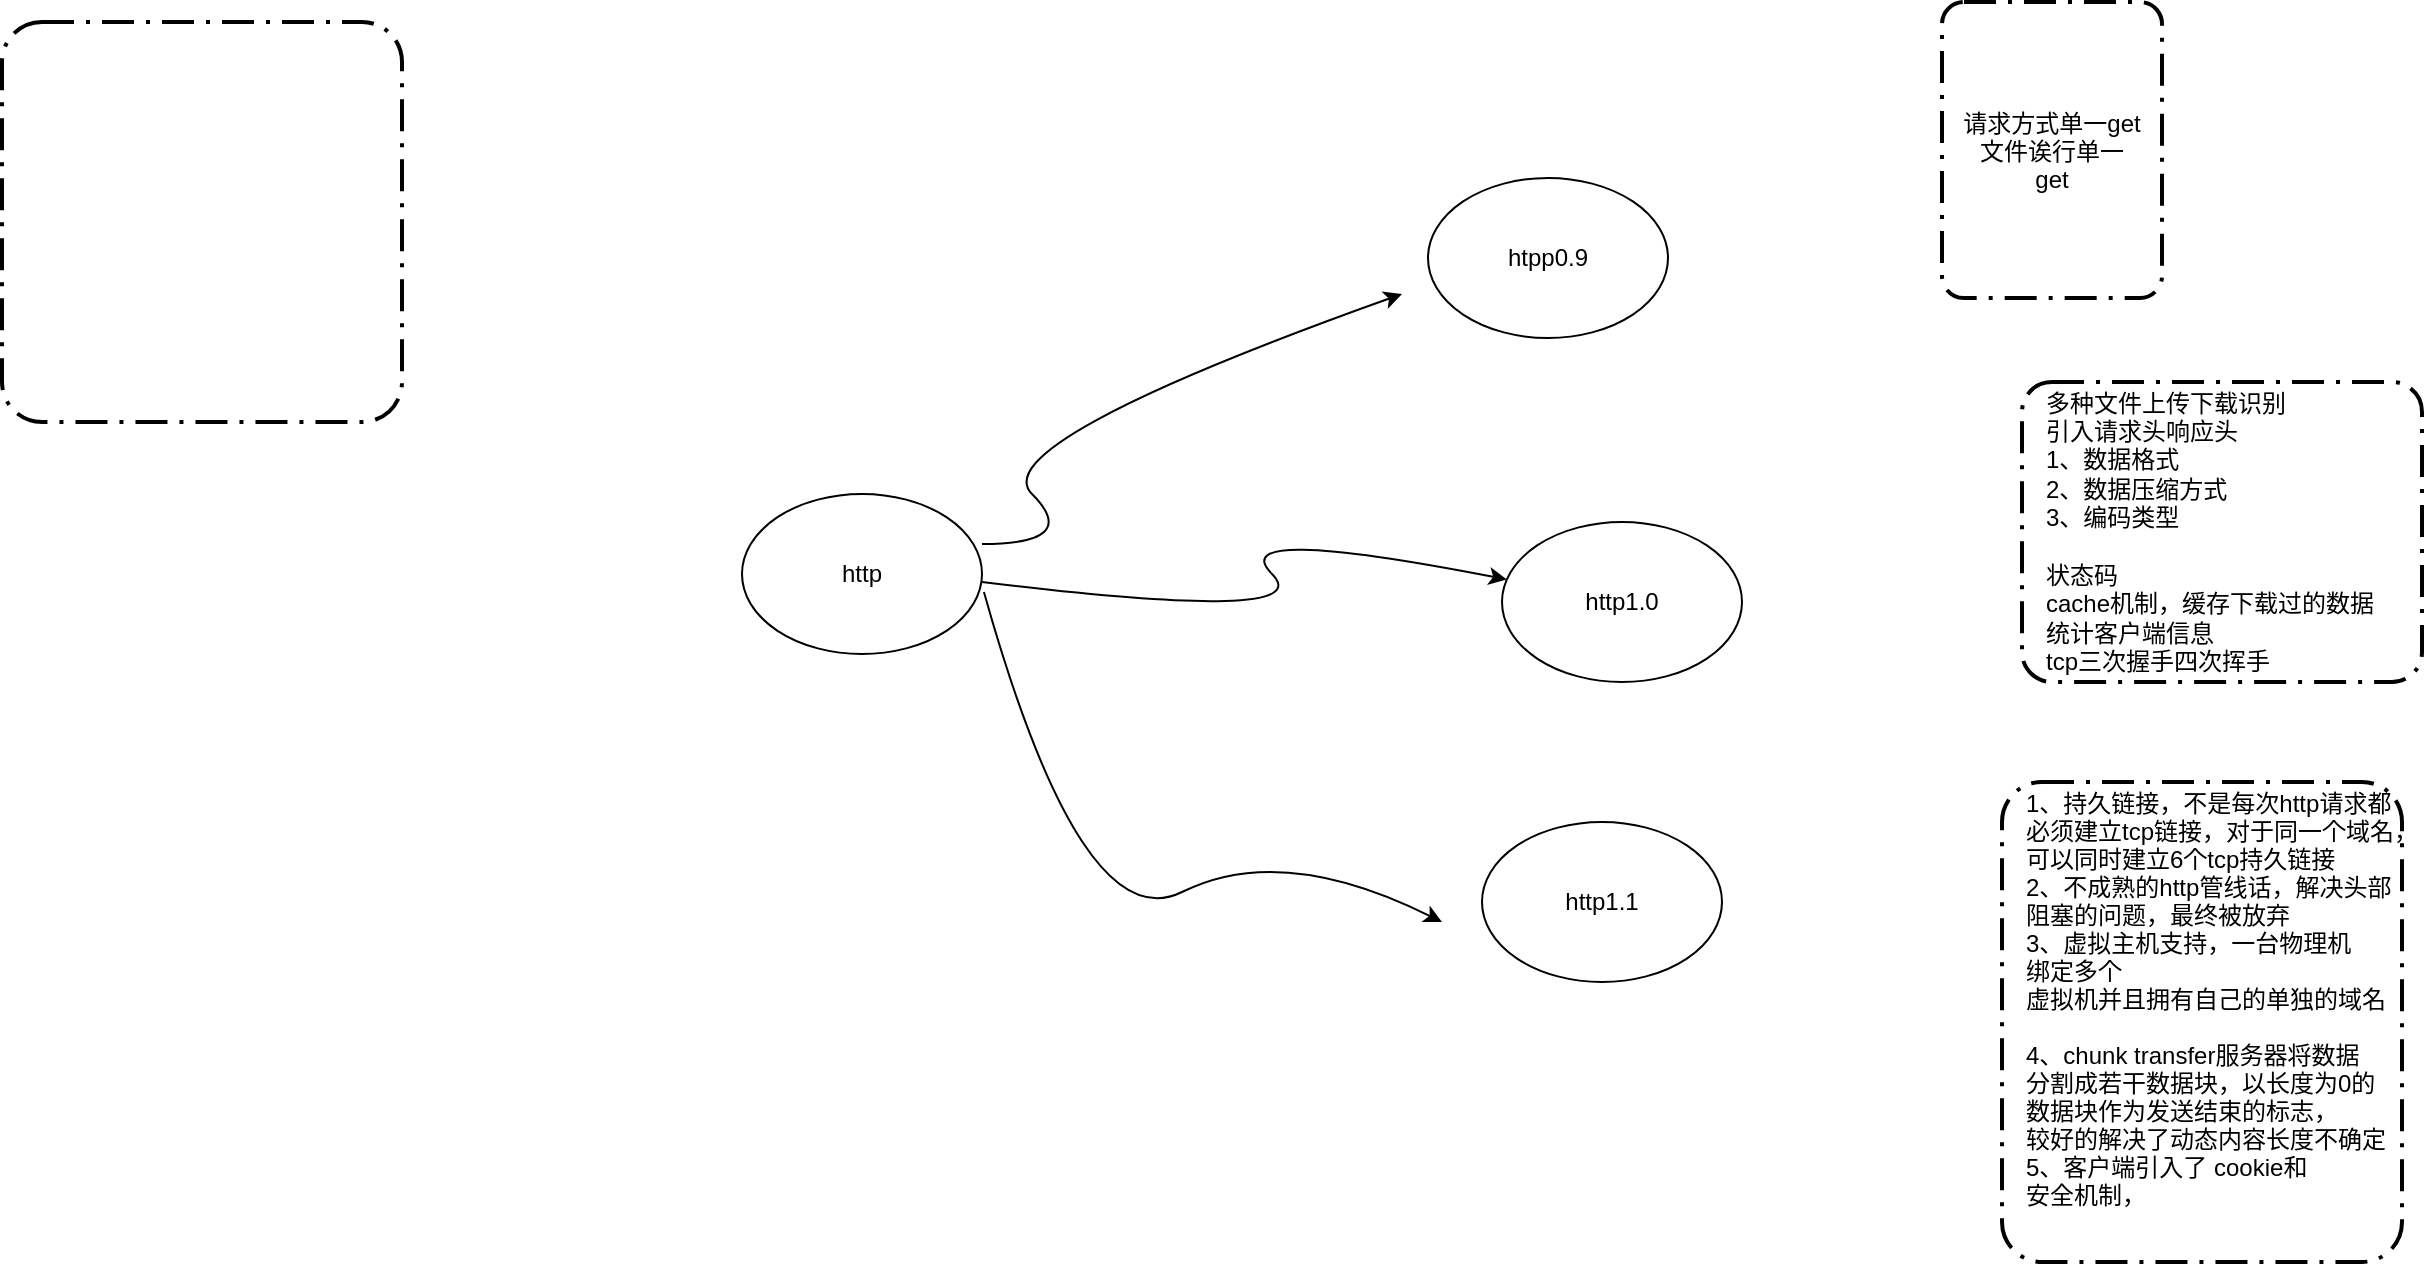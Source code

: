 <mxfile version="12.3.0" type="github" pages="1">
  <diagram id="m3J9kFqykPF54zMLwvkE" name="Page-1">
    <mxGraphModel dx="4439" dy="577" grid="1" gridSize="10" guides="1" tooltips="1" connect="1" arrows="1" fold="1" page="1" pageScale="1" pageWidth="1169" pageHeight="1654" math="0" shadow="0">
      <root>
        <mxCell id="0"/>
        <mxCell id="1" parent="0"/>
        <mxCell id="QJzcUnjFtNNjHItLSUZi-5" value="" style="rounded=1;arcSize=10;dashed=1;strokeColor=#000000;fillColor=none;gradientColor=none;dashPattern=8 3 1 3;strokeWidth=2;" vertex="1" parent="1">
          <mxGeometry x="-2640" y="80" width="200" height="200" as="geometry"/>
        </mxCell>
        <mxCell id="QJzcUnjFtNNjHItLSUZi-8" value="多种文件上传下载识别&lt;br&gt;引入请求头响应头&lt;br&gt;1、数据格式&lt;br&gt;2、数据压缩方式&lt;br&gt;3、编码类型&lt;br&gt;&lt;br&gt;状态码&lt;br&gt;cache机制，缓存下载过的数据&lt;br&gt;统计客户端信息&lt;br&gt;tcp三次握手四次挥手" style="rounded=1;arcSize=10;dashed=1;strokeColor=#000000;fillColor=none;gradientColor=none;dashPattern=8 3 1 3;strokeWidth=2;align=left;whiteSpace=wrap;html=1;spacingLeft=10;" vertex="1" parent="1">
          <mxGeometry x="-1630" y="260" width="200" height="150" as="geometry"/>
        </mxCell>
        <mxCell id="-C9dd63Dn9SHJSaXkGCF-1" value="http" style="ellipse;whiteSpace=wrap;html=1;" parent="1" vertex="1">
          <mxGeometry x="-2270" y="316" width="120" height="80" as="geometry"/>
        </mxCell>
        <mxCell id="-C9dd63Dn9SHJSaXkGCF-2" value="" style="curved=1;endArrow=classic;html=1;" parent="1" edge="1">
          <mxGeometry width="50" height="50" relative="1" as="geometry">
            <mxPoint x="-2150" y="341" as="sourcePoint"/>
            <mxPoint x="-1940" y="216" as="targetPoint"/>
            <Array as="points">
              <mxPoint x="-2100" y="341"/>
              <mxPoint x="-2150" y="291"/>
            </Array>
          </mxGeometry>
        </mxCell>
        <mxCell id="QJzcUnjFtNNjHItLSUZi-1" value="Text" style="text;html=1;align=center;verticalAlign=middle;resizable=0;points=[];;autosize=1;" vertex="1" parent="1">
          <mxGeometry x="-1899" y="198" width="40" height="20" as="geometry"/>
        </mxCell>
        <mxCell id="QJzcUnjFtNNjHItLSUZi-2" value="htpp0.9" style="ellipse;whiteSpace=wrap;html=1;" vertex="1" parent="1">
          <mxGeometry x="-1927" y="158" width="120" height="80" as="geometry"/>
        </mxCell>
        <mxCell id="QJzcUnjFtNNjHItLSUZi-4" value="请求方式单一get&#xa;文件诶行单一&#xa;get" style="rounded=1;arcSize=10;dashed=1;strokeColor=#000000;fillColor=none;gradientColor=none;dashPattern=8 3 1 3;strokeWidth=2;" vertex="1" parent="1">
          <mxGeometry x="-1670" y="70" width="110" height="148" as="geometry"/>
        </mxCell>
        <mxCell id="QJzcUnjFtNNjHItLSUZi-9" value="" style="curved=1;endArrow=classic;html=1;" edge="1" parent="1" target="QJzcUnjFtNNjHItLSUZi-10">
          <mxGeometry width="50" height="50" relative="1" as="geometry">
            <mxPoint x="-2150" y="360" as="sourcePoint"/>
            <mxPoint x="-1900" y="381" as="targetPoint"/>
            <Array as="points">
              <mxPoint x="-1980" y="381"/>
              <mxPoint x="-2030" y="331"/>
            </Array>
          </mxGeometry>
        </mxCell>
        <mxCell id="QJzcUnjFtNNjHItLSUZi-10" value="http1.0" style="ellipse;whiteSpace=wrap;html=1;" vertex="1" parent="1">
          <mxGeometry x="-1890" y="330" width="120" height="80" as="geometry"/>
        </mxCell>
        <mxCell id="QJzcUnjFtNNjHItLSUZi-11" value="" style="curved=1;endArrow=classic;html=1;exitX=1.008;exitY=0.613;exitDx=0;exitDy=0;exitPerimeter=0;" edge="1" parent="1" source="-C9dd63Dn9SHJSaXkGCF-1">
          <mxGeometry width="50" height="50" relative="1" as="geometry">
            <mxPoint x="-2040" y="470" as="sourcePoint"/>
            <mxPoint x="-1920" y="530" as="targetPoint"/>
            <Array as="points">
              <mxPoint x="-2100" y="540"/>
              <mxPoint x="-2000" y="490"/>
            </Array>
          </mxGeometry>
        </mxCell>
        <mxCell id="QJzcUnjFtNNjHItLSUZi-12" value="http1.1" style="ellipse;whiteSpace=wrap;html=1;" vertex="1" parent="1">
          <mxGeometry x="-1900" y="480" width="120" height="80" as="geometry"/>
        </mxCell>
        <mxCell id="QJzcUnjFtNNjHItLSUZi-13" value="1、持久链接，不是每次http请求都&#xa;必须建立tcp链接，对于同一个域名，&#xa;可以同时建立6个tcp持久链接&#xa;2、不成熟的http管线话，解决头部&#xa;阻塞的问题，最终被放弃&#xa;3、虚拟主机支持，一台物理机&#xa;绑定多个&#xa;虚拟机并且拥有自己的单独的域名&#xa;&#xa;4、chunk transfer服务器将数据&#xa;分割成若干数据块，以长度为0的&#xa;数据块作为发送结束的标志，&#xa;较好的解决了动态内容长度不确定&#xa;5、客户端引入了 cookie和&#xa;安全机制，&#xa;" style="rounded=1;arcSize=10;dashed=1;strokeColor=#000000;fillColor=none;gradientColor=none;dashPattern=8 3 1 3;strokeWidth=2;align=left;spacingLeft=10;spacingBottom=10;" vertex="1" parent="1">
          <mxGeometry x="-1640" y="460" width="200" height="240" as="geometry"/>
        </mxCell>
      </root>
    </mxGraphModel>
  </diagram>
</mxfile>
